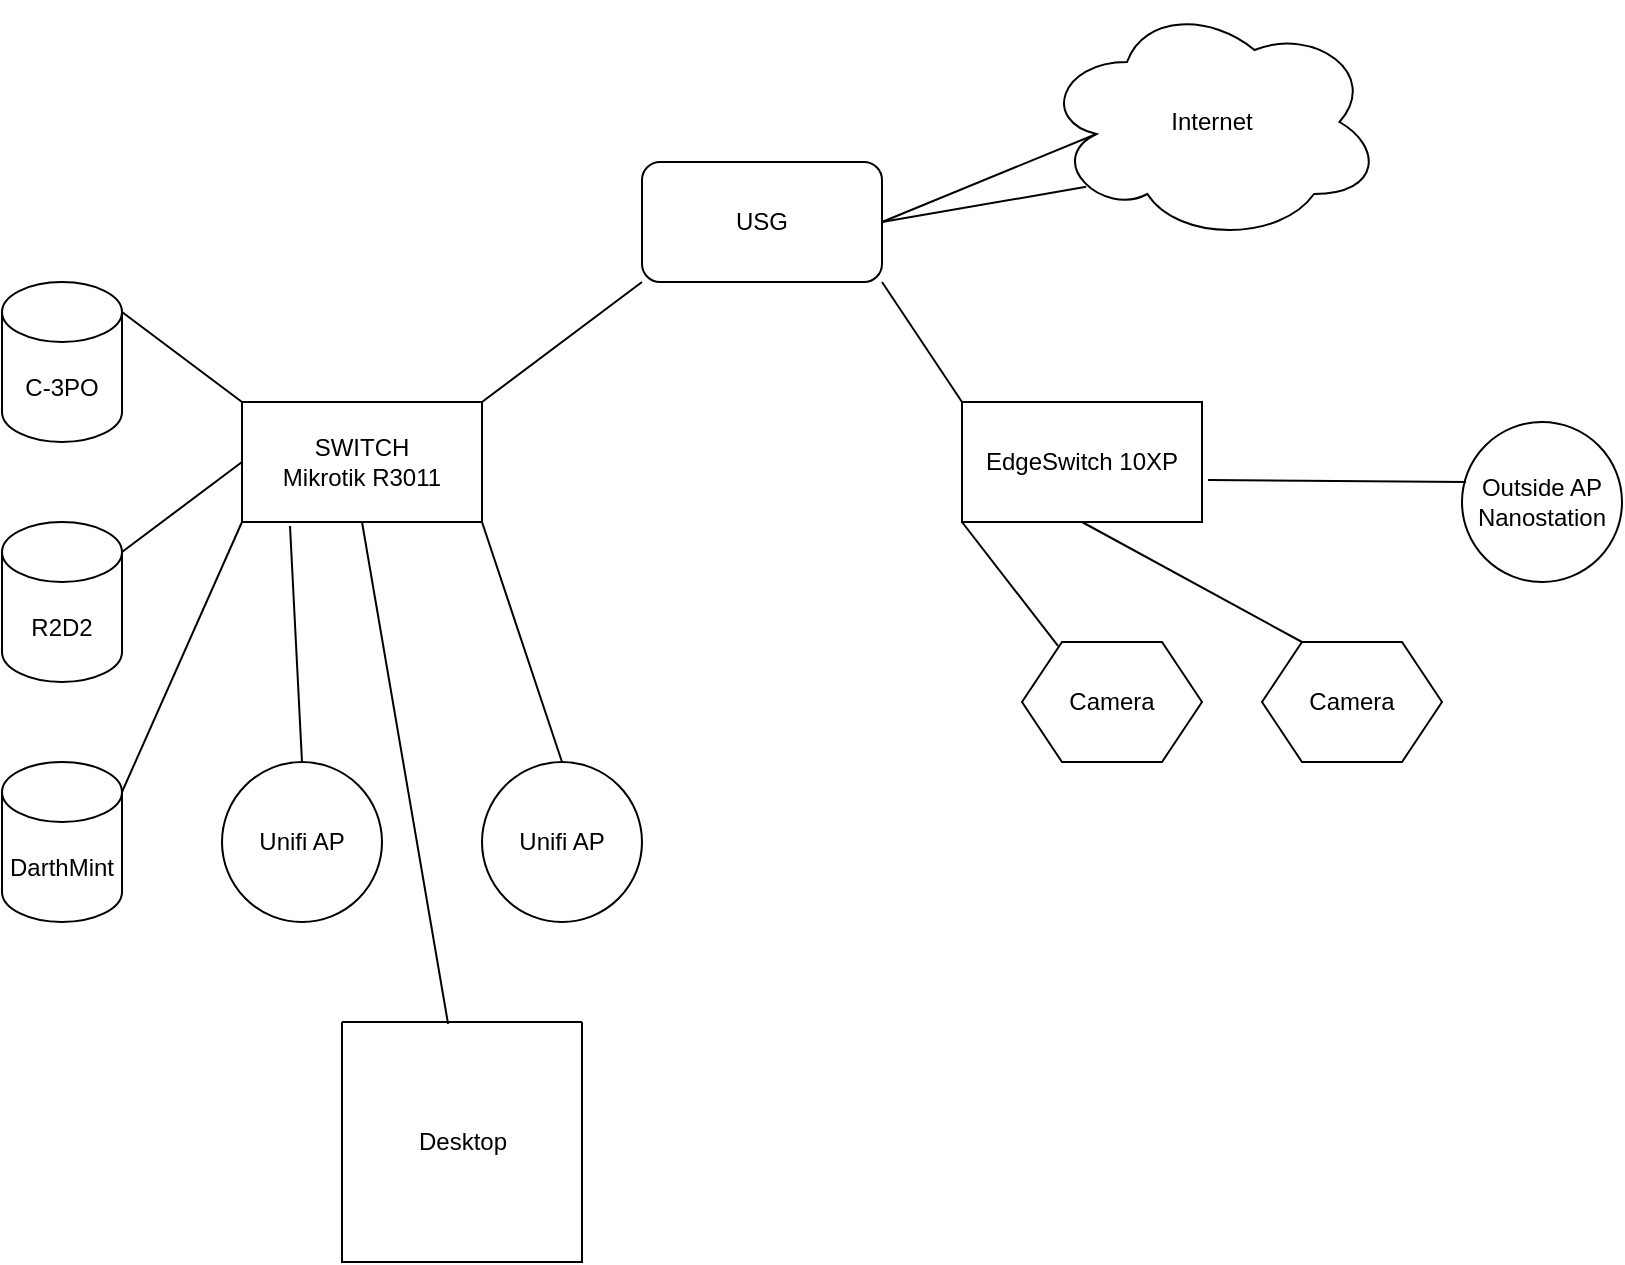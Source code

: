 <mxfile version="28.0.9">
  <diagram name="Page-1" id="eyIaYFwyrjE0HxkNx1w9">
    <mxGraphModel dx="1426" dy="826" grid="1" gridSize="10" guides="1" tooltips="1" connect="1" arrows="1" fold="1" page="1" pageScale="1" pageWidth="850" pageHeight="1100" math="0" shadow="0">
      <root>
        <mxCell id="0" />
        <mxCell id="1" parent="0" />
        <mxCell id="3Iv7wCbymawAUKEkxigc-1" value="USG" style="rounded=1;whiteSpace=wrap;html=1;" vertex="1" parent="1">
          <mxGeometry x="340" y="80" width="120" height="60" as="geometry" />
        </mxCell>
        <mxCell id="3Iv7wCbymawAUKEkxigc-2" value="C-3PO" style="shape=cylinder3;whiteSpace=wrap;html=1;boundedLbl=1;backgroundOutline=1;size=15;" vertex="1" parent="1">
          <mxGeometry x="20" y="140" width="60" height="80" as="geometry" />
        </mxCell>
        <mxCell id="3Iv7wCbymawAUKEkxigc-3" value="R2D2" style="shape=cylinder3;whiteSpace=wrap;html=1;boundedLbl=1;backgroundOutline=1;size=15;" vertex="1" parent="1">
          <mxGeometry x="20" y="260" width="60" height="80" as="geometry" />
        </mxCell>
        <mxCell id="3Iv7wCbymawAUKEkxigc-6" value="&lt;div&gt;EdgeSwitch 10XP&lt;/div&gt;" style="rounded=0;whiteSpace=wrap;html=1;" vertex="1" parent="1">
          <mxGeometry x="500" y="200" width="120" height="60" as="geometry" />
        </mxCell>
        <mxCell id="3Iv7wCbymawAUKEkxigc-7" value="&lt;div&gt;SWITCH&lt;/div&gt;&lt;div&gt;Mikrotik R3011&lt;/div&gt;" style="rounded=0;whiteSpace=wrap;html=1;" vertex="1" parent="1">
          <mxGeometry x="140" y="200" width="120" height="60" as="geometry" />
        </mxCell>
        <mxCell id="3Iv7wCbymawAUKEkxigc-8" value="DarthMint" style="shape=cylinder3;whiteSpace=wrap;html=1;boundedLbl=1;backgroundOutline=1;size=15;" vertex="1" parent="1">
          <mxGeometry x="20" y="380" width="60" height="80" as="geometry" />
        </mxCell>
        <mxCell id="3Iv7wCbymawAUKEkxigc-9" value="Internet" style="ellipse;shape=cloud;whiteSpace=wrap;html=1;" vertex="1" parent="1">
          <mxGeometry x="540" width="170" height="120" as="geometry" />
        </mxCell>
        <mxCell id="3Iv7wCbymawAUKEkxigc-10" value="Camera" style="shape=hexagon;perimeter=hexagonPerimeter2;whiteSpace=wrap;html=1;fixedSize=1;" vertex="1" parent="1">
          <mxGeometry x="530" y="320" width="90" height="60" as="geometry" />
        </mxCell>
        <mxCell id="3Iv7wCbymawAUKEkxigc-11" value="Camera" style="shape=hexagon;perimeter=hexagonPerimeter2;whiteSpace=wrap;html=1;fixedSize=1;" vertex="1" parent="1">
          <mxGeometry x="650" y="320" width="90" height="60" as="geometry" />
        </mxCell>
        <mxCell id="3Iv7wCbymawAUKEkxigc-12" value="&lt;div&gt;Outside AP&lt;/div&gt;&lt;div&gt;Nanostation&lt;/div&gt;" style="ellipse;whiteSpace=wrap;html=1;aspect=fixed;" vertex="1" parent="1">
          <mxGeometry x="750" y="210" width="80" height="80" as="geometry" />
        </mxCell>
        <mxCell id="3Iv7wCbymawAUKEkxigc-13" value="Unifi AP" style="ellipse;whiteSpace=wrap;html=1;aspect=fixed;" vertex="1" parent="1">
          <mxGeometry x="130" y="380" width="80" height="80" as="geometry" />
        </mxCell>
        <mxCell id="3Iv7wCbymawAUKEkxigc-14" value="Unifi AP" style="ellipse;whiteSpace=wrap;html=1;aspect=fixed;" vertex="1" parent="1">
          <mxGeometry x="260" y="380" width="80" height="80" as="geometry" />
        </mxCell>
        <mxCell id="3Iv7wCbymawAUKEkxigc-15" value="" style="endArrow=none;html=1;rounded=0;entryX=0.16;entryY=0.55;entryDx=0;entryDy=0;entryPerimeter=0;exitX=1;exitY=0.5;exitDx=0;exitDy=0;" edge="1" parent="1" source="3Iv7wCbymawAUKEkxigc-1" target="3Iv7wCbymawAUKEkxigc-9">
          <mxGeometry width="50" height="50" relative="1" as="geometry">
            <mxPoint x="400" y="450" as="sourcePoint" />
            <mxPoint x="450" y="400" as="targetPoint" />
            <Array as="points" />
          </mxGeometry>
        </mxCell>
        <mxCell id="3Iv7wCbymawAUKEkxigc-16" value="" style="endArrow=none;html=1;rounded=0;entryX=0.13;entryY=0.77;entryDx=0;entryDy=0;entryPerimeter=0;exitX=1;exitY=0.5;exitDx=0;exitDy=0;" edge="1" parent="1" source="3Iv7wCbymawAUKEkxigc-1" target="3Iv7wCbymawAUKEkxigc-9">
          <mxGeometry width="50" height="50" relative="1" as="geometry">
            <mxPoint x="400" y="450" as="sourcePoint" />
            <mxPoint x="450" y="400" as="targetPoint" />
          </mxGeometry>
        </mxCell>
        <mxCell id="3Iv7wCbymawAUKEkxigc-17" value="" style="endArrow=none;html=1;rounded=0;entryX=0;entryY=1;entryDx=0;entryDy=0;exitX=1;exitY=0;exitDx=0;exitDy=0;" edge="1" parent="1" source="3Iv7wCbymawAUKEkxigc-7" target="3Iv7wCbymawAUKEkxigc-1">
          <mxGeometry width="50" height="50" relative="1" as="geometry">
            <mxPoint x="400" y="450" as="sourcePoint" />
            <mxPoint x="450" y="400" as="targetPoint" />
          </mxGeometry>
        </mxCell>
        <mxCell id="3Iv7wCbymawAUKEkxigc-18" value="" style="endArrow=none;html=1;rounded=0;entryX=1;entryY=1;entryDx=0;entryDy=0;exitX=0;exitY=0;exitDx=0;exitDy=0;" edge="1" parent="1" source="3Iv7wCbymawAUKEkxigc-6" target="3Iv7wCbymawAUKEkxigc-1">
          <mxGeometry width="50" height="50" relative="1" as="geometry">
            <mxPoint x="400" y="450" as="sourcePoint" />
            <mxPoint x="450" y="400" as="targetPoint" />
          </mxGeometry>
        </mxCell>
        <mxCell id="3Iv7wCbymawAUKEkxigc-19" value="" style="endArrow=none;html=1;rounded=0;entryX=0;entryY=0;entryDx=0;entryDy=0;exitX=1;exitY=0;exitDx=0;exitDy=15;exitPerimeter=0;" edge="1" parent="1" source="3Iv7wCbymawAUKEkxigc-2" target="3Iv7wCbymawAUKEkxigc-7">
          <mxGeometry width="50" height="50" relative="1" as="geometry">
            <mxPoint x="400" y="450" as="sourcePoint" />
            <mxPoint x="450" y="400" as="targetPoint" />
            <Array as="points" />
          </mxGeometry>
        </mxCell>
        <mxCell id="3Iv7wCbymawAUKEkxigc-20" value="" style="endArrow=none;html=1;rounded=0;entryX=0;entryY=0.5;entryDx=0;entryDy=0;exitX=1;exitY=0;exitDx=0;exitDy=15;exitPerimeter=0;" edge="1" parent="1" source="3Iv7wCbymawAUKEkxigc-3" target="3Iv7wCbymawAUKEkxigc-7">
          <mxGeometry width="50" height="50" relative="1" as="geometry">
            <mxPoint x="400" y="450" as="sourcePoint" />
            <mxPoint x="450" y="400" as="targetPoint" />
          </mxGeometry>
        </mxCell>
        <mxCell id="3Iv7wCbymawAUKEkxigc-21" value="" style="endArrow=none;html=1;rounded=0;entryX=0;entryY=1;entryDx=0;entryDy=0;exitX=1;exitY=0;exitDx=0;exitDy=15;exitPerimeter=0;" edge="1" parent="1" source="3Iv7wCbymawAUKEkxigc-8" target="3Iv7wCbymawAUKEkxigc-7">
          <mxGeometry width="50" height="50" relative="1" as="geometry">
            <mxPoint x="400" y="450" as="sourcePoint" />
            <mxPoint x="450" y="400" as="targetPoint" />
          </mxGeometry>
        </mxCell>
        <mxCell id="3Iv7wCbymawAUKEkxigc-22" value="" style="endArrow=none;html=1;rounded=0;entryX=0.2;entryY=1.033;entryDx=0;entryDy=0;entryPerimeter=0;exitX=0.5;exitY=0;exitDx=0;exitDy=0;" edge="1" parent="1" source="3Iv7wCbymawAUKEkxigc-13" target="3Iv7wCbymawAUKEkxigc-7">
          <mxGeometry width="50" height="50" relative="1" as="geometry">
            <mxPoint x="160" y="310" as="sourcePoint" />
            <mxPoint x="210" y="260" as="targetPoint" />
          </mxGeometry>
        </mxCell>
        <mxCell id="3Iv7wCbymawAUKEkxigc-23" value="" style="endArrow=none;html=1;rounded=0;entryX=1;entryY=1;entryDx=0;entryDy=0;exitX=0.5;exitY=0;exitDx=0;exitDy=0;" edge="1" parent="1" source="3Iv7wCbymawAUKEkxigc-14" target="3Iv7wCbymawAUKEkxigc-7">
          <mxGeometry width="50" height="50" relative="1" as="geometry">
            <mxPoint x="400" y="450" as="sourcePoint" />
            <mxPoint x="450" y="400" as="targetPoint" />
          </mxGeometry>
        </mxCell>
        <mxCell id="3Iv7wCbymawAUKEkxigc-24" value="" style="endArrow=none;html=1;rounded=0;entryX=0;entryY=1;entryDx=0;entryDy=0;exitX=0.2;exitY=0.033;exitDx=0;exitDy=0;exitPerimeter=0;" edge="1" parent="1" source="3Iv7wCbymawAUKEkxigc-10" target="3Iv7wCbymawAUKEkxigc-6">
          <mxGeometry width="50" height="50" relative="1" as="geometry">
            <mxPoint x="400" y="450" as="sourcePoint" />
            <mxPoint x="450" y="400" as="targetPoint" />
          </mxGeometry>
        </mxCell>
        <mxCell id="3Iv7wCbymawAUKEkxigc-25" value="" style="endArrow=none;html=1;rounded=0;entryX=1.025;entryY=0.65;entryDx=0;entryDy=0;entryPerimeter=0;exitX=0.025;exitY=0.375;exitDx=0;exitDy=0;exitPerimeter=0;" edge="1" parent="1" source="3Iv7wCbymawAUKEkxigc-12" target="3Iv7wCbymawAUKEkxigc-6">
          <mxGeometry width="50" height="50" relative="1" as="geometry">
            <mxPoint x="400" y="450" as="sourcePoint" />
            <mxPoint x="450" y="400" as="targetPoint" />
          </mxGeometry>
        </mxCell>
        <mxCell id="3Iv7wCbymawAUKEkxigc-26" value="" style="endArrow=none;html=1;rounded=0;entryX=0.5;entryY=1;entryDx=0;entryDy=0;exitX=0.222;exitY=0;exitDx=0;exitDy=0;exitPerimeter=0;" edge="1" parent="1" source="3Iv7wCbymawAUKEkxigc-11" target="3Iv7wCbymawAUKEkxigc-6">
          <mxGeometry width="50" height="50" relative="1" as="geometry">
            <mxPoint x="400" y="450" as="sourcePoint" />
            <mxPoint x="450" y="400" as="targetPoint" />
          </mxGeometry>
        </mxCell>
        <mxCell id="3Iv7wCbymawAUKEkxigc-27" value="" style="swimlane;startSize=0;" vertex="1" parent="1">
          <mxGeometry x="190" y="510" width="120" height="120" as="geometry" />
        </mxCell>
        <mxCell id="3Iv7wCbymawAUKEkxigc-28" value="Desktop" style="text;html=1;align=center;verticalAlign=middle;resizable=0;points=[];autosize=1;strokeColor=none;fillColor=none;" vertex="1" parent="3Iv7wCbymawAUKEkxigc-27">
          <mxGeometry x="25" y="45" width="70" height="30" as="geometry" />
        </mxCell>
        <mxCell id="3Iv7wCbymawAUKEkxigc-29" value="" style="endArrow=none;html=1;rounded=0;entryX=0.5;entryY=1;entryDx=0;entryDy=0;exitX=0.442;exitY=0.008;exitDx=0;exitDy=0;exitPerimeter=0;" edge="1" parent="1" source="3Iv7wCbymawAUKEkxigc-27" target="3Iv7wCbymawAUKEkxigc-7">
          <mxGeometry width="50" height="50" relative="1" as="geometry">
            <mxPoint x="400" y="450" as="sourcePoint" />
            <mxPoint x="450" y="400" as="targetPoint" />
          </mxGeometry>
        </mxCell>
      </root>
    </mxGraphModel>
  </diagram>
</mxfile>
